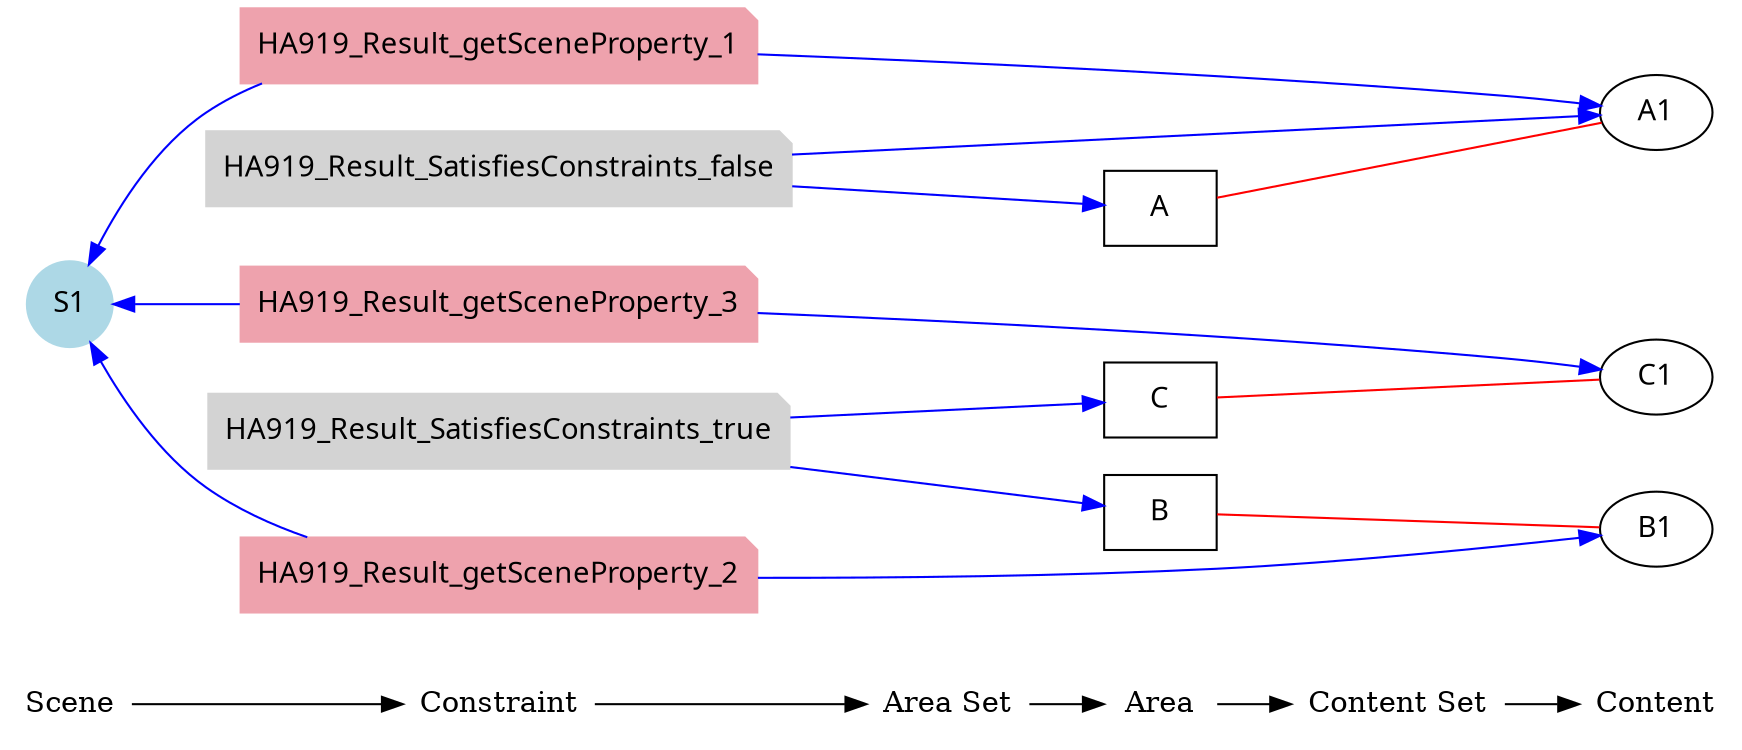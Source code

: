 digraph rule_objects_graph {
	rankdir = LR;
	charset="utf-8";
	clusterrank = global;
	
	node [shape = plaintext];
	Scene -> Constraint -> "Area Set" -> Area -> "Content Set" -> Content; 
	{ rank = same;
		node [shape = box];
		{
			Area;
			e1 [label="A", fontname="Meiryo UI"];
			e2 [label="B", fontname="Meiryo UI"];
			e3 [label="C", fontname="Meiryo UI"];

		}
	}
	
	{ rank = same;
		node [shape = ellipse];
		{
			Content;
			e4 [label="A1", fontname="Meiryo UI"];
			e5 [label="B1", fontname="Meiryo UI"];
			e6 [label="C1", fontname="Meiryo UI"];


		}
	}
	
	{
		subgraph subareaset {
			"Area Set";
			node [shape = box, style = filled, color = lightpink];


		}
	}


	
	{
		subgraph subcontentset {
			"Content Set";
			node [shape = ellipse, style = filled, color = palegreen];


		}
	}



	e1 -> e4 [dir=none, color=red];
	e2 -> e5 [dir=none, color=red];
	e3 -> e6 [dir=none, color=red];
	

	

	

	

	subgraph scene { rank = same;
		node [shape = circle, style = filled, color = lightblue];
		{
			"Scene";
			e7 [label="S1", fontname="Meiryo UI"];

		}
	}

	{ rank = same;
		node [shape = note, style = filled, color = lightgrey];
		{
			"Constraint";
			e8 [label="HA919_Result_SatisfiesConstraints_false", fontname="Meiryo UI"];
			e9 [label="HA919_Result_SatisfiesConstraints_true", fontname="Meiryo UI"];
		}
	}
	
	{ rank = same;
		node [shape = note, style = filled, color = lavenderblush2];
		{
			"Constraint";
		}
	}

	{ rank = same;
		node [shape = note, style = filled, color = lightpink2];
		{
			"Constraint";
			e10 [label="HA919_Result_getSceneProperty_1", fontname="Meiryo UI"];
			e11 [label="HA919_Result_getSceneProperty_2", fontname="Meiryo UI"];
			e12 [label="HA919_Result_getSceneProperty_3", fontname="Meiryo UI"];
		}
	}

	e8 -> e1 [color=blue];
	e8 -> e4 [color=blue];
	e9 -> e2 [color=blue];
	e9 -> e3 [color=blue];
	

	

	e10 -> e7 [color=blue];
	e10 -> e4 [color=blue];
	e11 -> e7 [color=blue];
	e11 -> e5 [color=blue];
	e12 -> e6 [color=blue];
	e12 -> e7 [color=blue];
	
}

